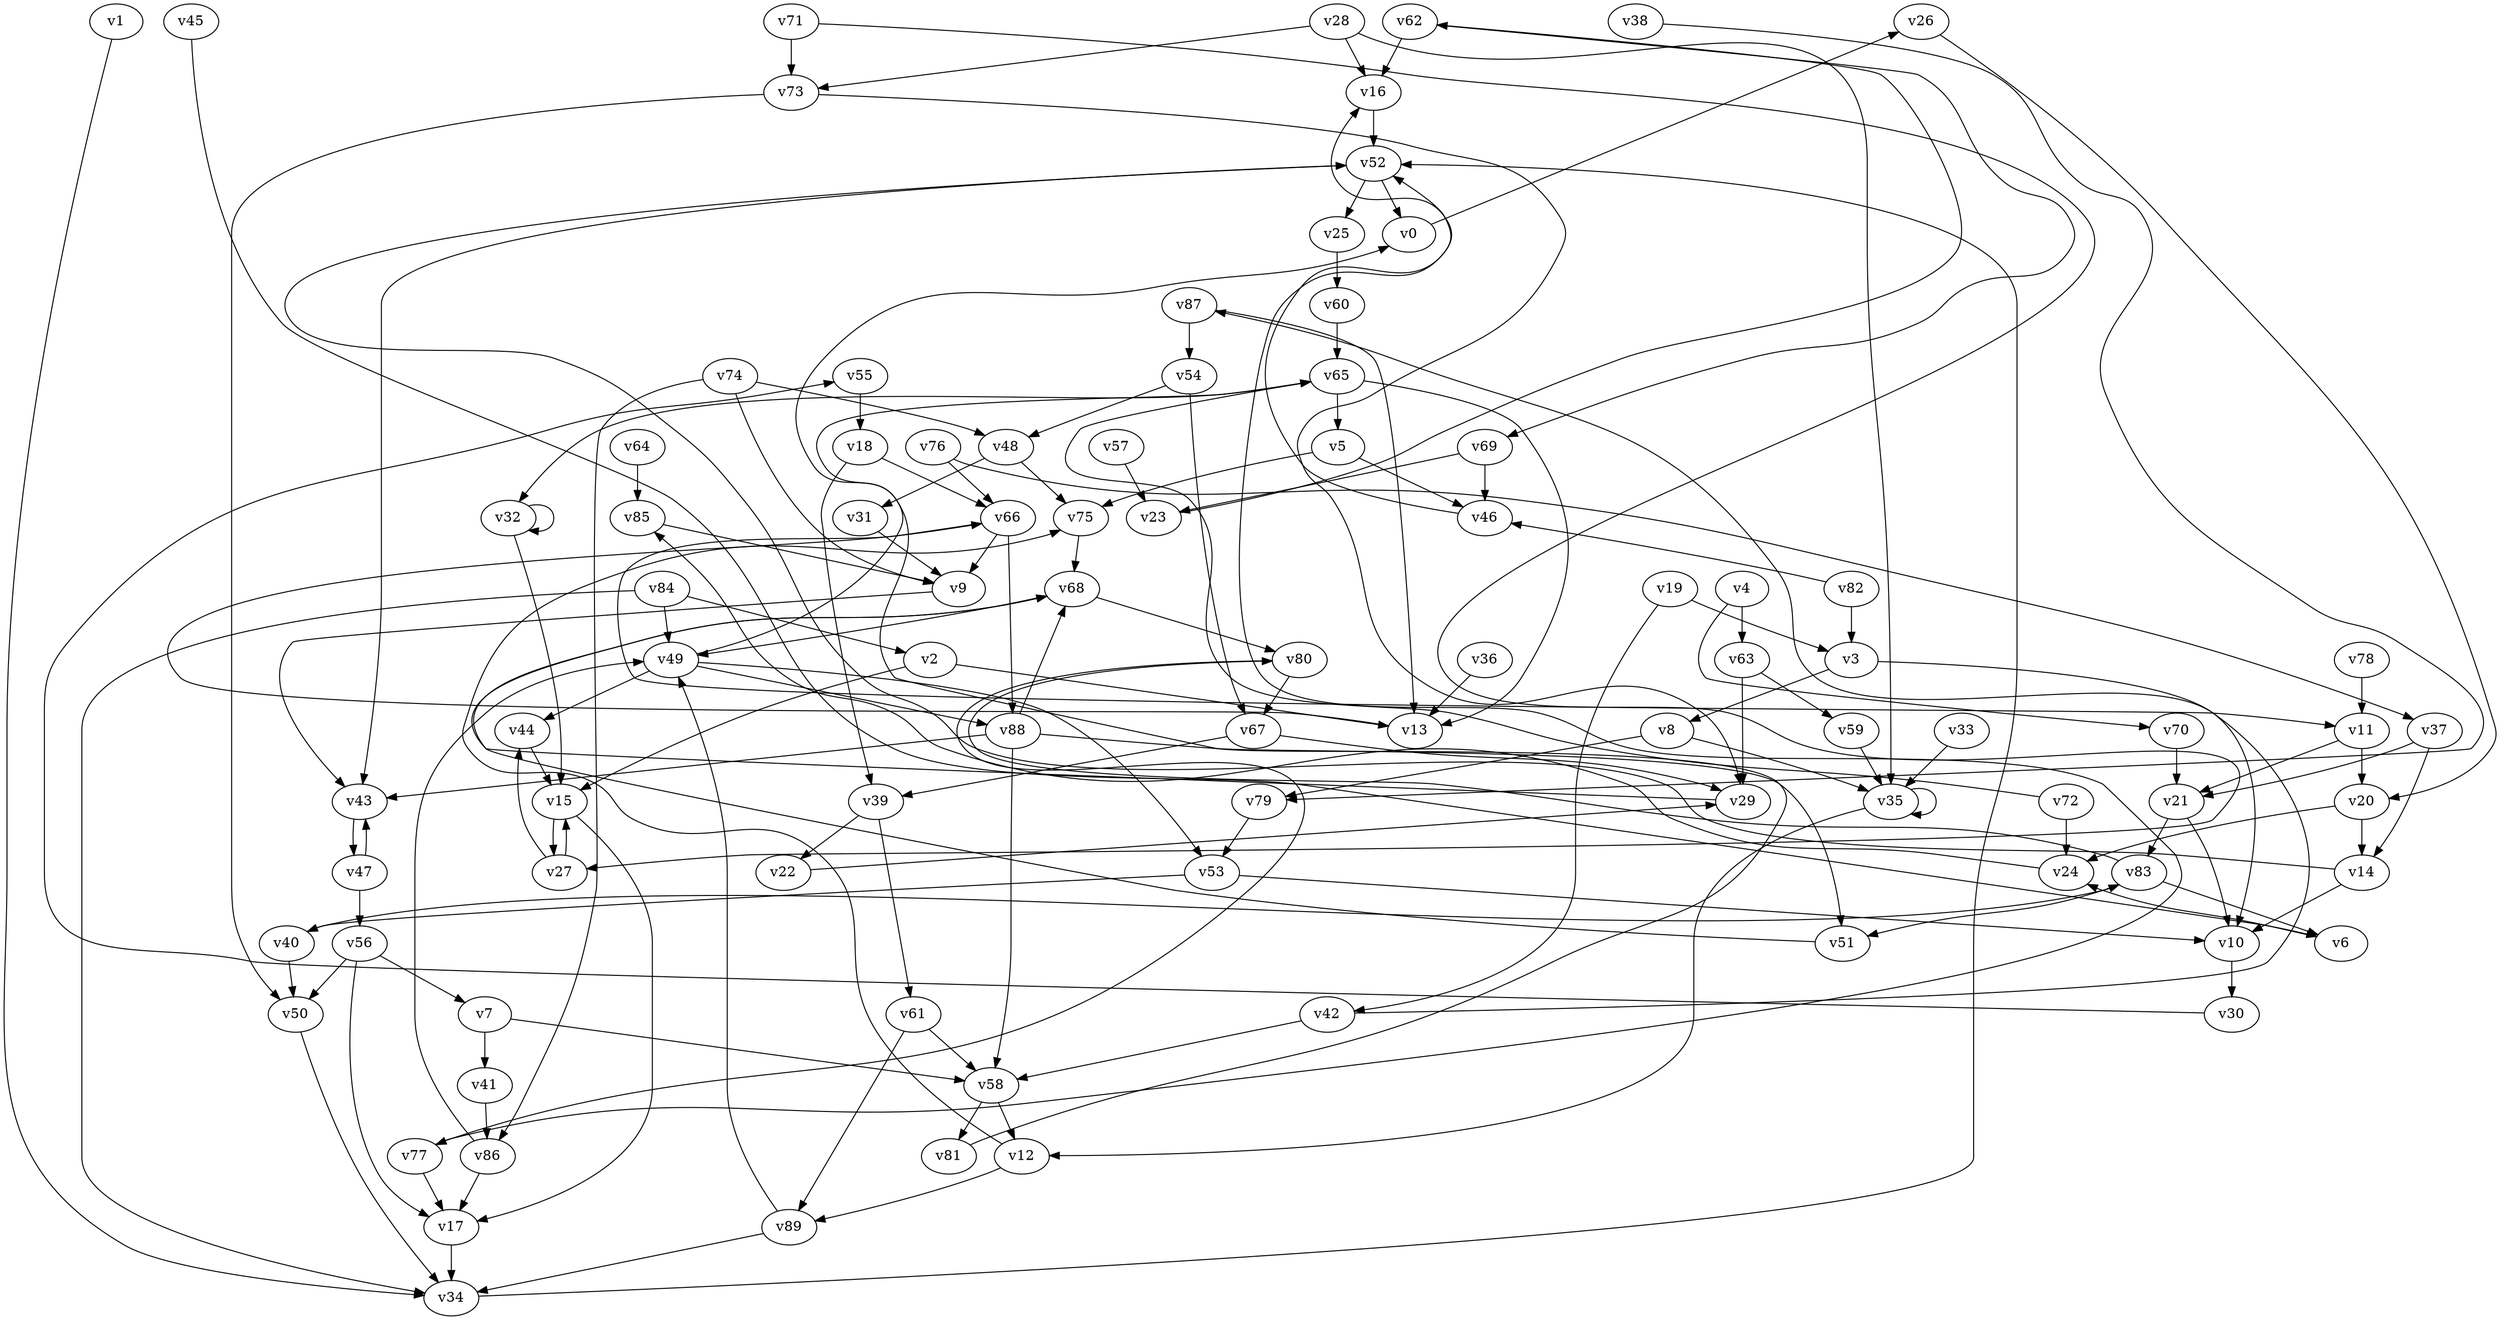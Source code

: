 // Benchmark game 123 - 90 vertices
// time_bound: 28
// targets: v78
digraph G {
    v0 [name="v0", player=0];
    v1 [name="v1", player=0];
    v2 [name="v2", player=0];
    v3 [name="v3", player=1];
    v4 [name="v4", player=1];
    v5 [name="v5", player=0];
    v6 [name="v6", player=1];
    v7 [name="v7", player=0];
    v8 [name="v8", player=1];
    v9 [name="v9", player=0];
    v10 [name="v10", player=0];
    v11 [name="v11", player=0];
    v12 [name="v12", player=0];
    v13 [name="v13", player=1];
    v14 [name="v14", player=1];
    v15 [name="v15", player=0];
    v16 [name="v16", player=0];
    v17 [name="v17", player=0];
    v18 [name="v18", player=0];
    v19 [name="v19", player=0];
    v20 [name="v20", player=1];
    v21 [name="v21", player=0];
    v22 [name="v22", player=0];
    v23 [name="v23", player=0];
    v24 [name="v24", player=0];
    v25 [name="v25", player=1];
    v26 [name="v26", player=1];
    v27 [name="v27", player=0];
    v28 [name="v28", player=0];
    v29 [name="v29", player=0];
    v30 [name="v30", player=0];
    v31 [name="v31", player=1];
    v32 [name="v32", player=0];
    v33 [name="v33", player=0];
    v34 [name="v34", player=0];
    v35 [name="v35", player=0];
    v36 [name="v36", player=0];
    v37 [name="v37", player=0];
    v38 [name="v38", player=1];
    v39 [name="v39", player=0];
    v40 [name="v40", player=0];
    v41 [name="v41", player=0];
    v42 [name="v42", player=1];
    v43 [name="v43", player=0];
    v44 [name="v44", player=0];
    v45 [name="v45", player=0];
    v46 [name="v46", player=0];
    v47 [name="v47", player=1];
    v48 [name="v48", player=1];
    v49 [name="v49", player=0];
    v50 [name="v50", player=1];
    v51 [name="v51", player=0];
    v52 [name="v52", player=1];
    v53 [name="v53", player=1];
    v54 [name="v54", player=1];
    v55 [name="v55", player=1];
    v56 [name="v56", player=0];
    v57 [name="v57", player=0];
    v58 [name="v58", player=1];
    v59 [name="v59", player=0];
    v60 [name="v60", player=1];
    v61 [name="v61", player=0];
    v62 [name="v62", player=0];
    v63 [name="v63", player=1];
    v64 [name="v64", player=1];
    v65 [name="v65", player=1];
    v66 [name="v66", player=0];
    v67 [name="v67", player=1];
    v68 [name="v68", player=1];
    v69 [name="v69", player=1];
    v70 [name="v70", player=1];
    v71 [name="v71", player=1];
    v72 [name="v72", player=1];
    v73 [name="v73", player=1];
    v74 [name="v74", player=0];
    v75 [name="v75", player=0];
    v76 [name="v76", player=1];
    v77 [name="v77", player=0];
    v78 [name="v78", player=0, target=1];
    v79 [name="v79", player=1];
    v80 [name="v80", player=0];
    v81 [name="v81", player=1];
    v82 [name="v82", player=1];
    v83 [name="v83", player=0];
    v84 [name="v84", player=1];
    v85 [name="v85", player=0];
    v86 [name="v86", player=0];
    v87 [name="v87", player=0];
    v88 [name="v88", player=0];
    v89 [name="v89", player=0];

    v0 -> v26 [constraint="t >= 5"];
    v1 -> v34 [constraint="t mod 3 == 2"];
    v2 -> v15;
    v3 -> v10;
    v4 -> v70 [constraint="t >= 4"];
    v5 -> v75;
    v6 -> v24 [constraint="t < 5"];
    v7 -> v58;
    v8 -> v35;
    v9 -> v43 [constraint="t < 9"];
    v10 -> v30;
    v11 -> v21;
    v12 -> v75 [constraint="t mod 2 == 0"];
    v13 -> v66 [constraint="t mod 4 == 0"];
    v14 -> v52 [constraint="t < 14"];
    v15 -> v27;
    v16 -> v52;
    v17 -> v34;
    v18 -> v66;
    v19 -> v42;
    v20 -> v14;
    v21 -> v83;
    v22 -> v29 [constraint="t mod 2 == 0"];
    v23 -> v62 [constraint="t mod 4 == 3"];
    v24 -> v85 [constraint="t >= 2"];
    v25 -> v60;
    v26 -> v20 [constraint="t mod 4 == 2"];
    v27 -> v15;
    v28 -> v16;
    v29 -> v68 [constraint="t < 6"];
    v30 -> v55 [constraint="t < 13"];
    v31 -> v9;
    v32 -> v15;
    v33 -> v35;
    v34 -> v52;
    v35 -> v35;
    v36 -> v13;
    v37 -> v21;
    v38 -> v79 [constraint="t >= 1"];
    v39 -> v22;
    v40 -> v83 [constraint="t < 13"];
    v41 -> v86;
    v42 -> v87 [constraint="t >= 5"];
    v43 -> v47;
    v44 -> v15;
    v45 -> v6 [constraint="t < 5"];
    v46 -> v16 [constraint="t mod 4 == 1"];
    v47 -> v43;
    v48 -> v75;
    v49 -> v65 [constraint="t mod 2 == 0"];
    v50 -> v34;
    v51 -> v68 [constraint="t >= 2"];
    v52 -> v43;
    v53 -> v10;
    v54 -> v48;
    v55 -> v18;
    v56 -> v50;
    v57 -> v23;
    v58 -> v81;
    v59 -> v35;
    v60 -> v65;
    v61 -> v58;
    v62 -> v69 [constraint="t mod 3 == 2"];
    v63 -> v29;
    v64 -> v85;
    v65 -> v5;
    v66 -> v11 [constraint="t mod 4 == 3"];
    v67 -> v29;
    v68 -> v80;
    v69 -> v23;
    v70 -> v21;
    v71 -> v27 [constraint="t >= 3"];
    v72 -> v65 [constraint="t mod 2 == 1"];
    v73 -> v29 [constraint="t < 9"];
    v74 -> v48;
    v75 -> v68;
    v76 -> v37 [constraint="t < 14"];
    v77 -> v52 [constraint="t mod 2 == 0"];
    v78 -> v11;
    v79 -> v53;
    v80 -> v77 [constraint="t < 10"];
    v81 -> v0 [constraint="t >= 5"];
    v82 -> v46 [constraint="t >= 2"];
    v83 -> v80 [constraint="t >= 4"];
    v84 -> v49;
    v85 -> v9;
    v86 -> v49;
    v87 -> v13;
    v88 -> v51;
    v89 -> v34;
    v88 -> v68;
    v86 -> v17;
    v82 -> v3;
    v76 -> v66;
    v62 -> v16;
    v67 -> v39;
    v66 -> v9;
    v65 -> v13;
    v68 -> v49;
    v73 -> v50;
    v77 -> v17;
    v28 -> v35;
    v32 -> v32;
    v7 -> v41;
    v47 -> v56;
    v18 -> v39;
    v63 -> v59;
    v21 -> v10;
    v28 -> v73;
    v52 -> v25;
    v83 -> v51;
    v19 -> v3;
    v74 -> v9;
    v52 -> v0;
    v84 -> v34;
    v74 -> v86;
    v37 -> v14;
    v61 -> v89;
    v20 -> v24;
    v8 -> v79;
    v3 -> v8;
    v56 -> v7;
    v89 -> v49;
    v54 -> v67;
    v48 -> v31;
    v56 -> v17;
    v12 -> v89;
    v69 -> v46;
    v71 -> v73;
    v27 -> v44;
    v65 -> v32;
    v83 -> v6;
    v39 -> v61;
    v5 -> v46;
    v88 -> v58;
    v11 -> v20;
    v53 -> v40;
    v49 -> v44;
    v49 -> v88;
    v35 -> v12;
    v87 -> v54;
    v40 -> v50;
    v49 -> v53;
    v58 -> v12;
    v42 -> v58;
    v14 -> v10;
    v15 -> v17;
    v4 -> v63;
    v2 -> v13;
    v66 -> v88;
    v84 -> v2;
    v88 -> v43;
    v80 -> v67;
    v72 -> v24;
}
